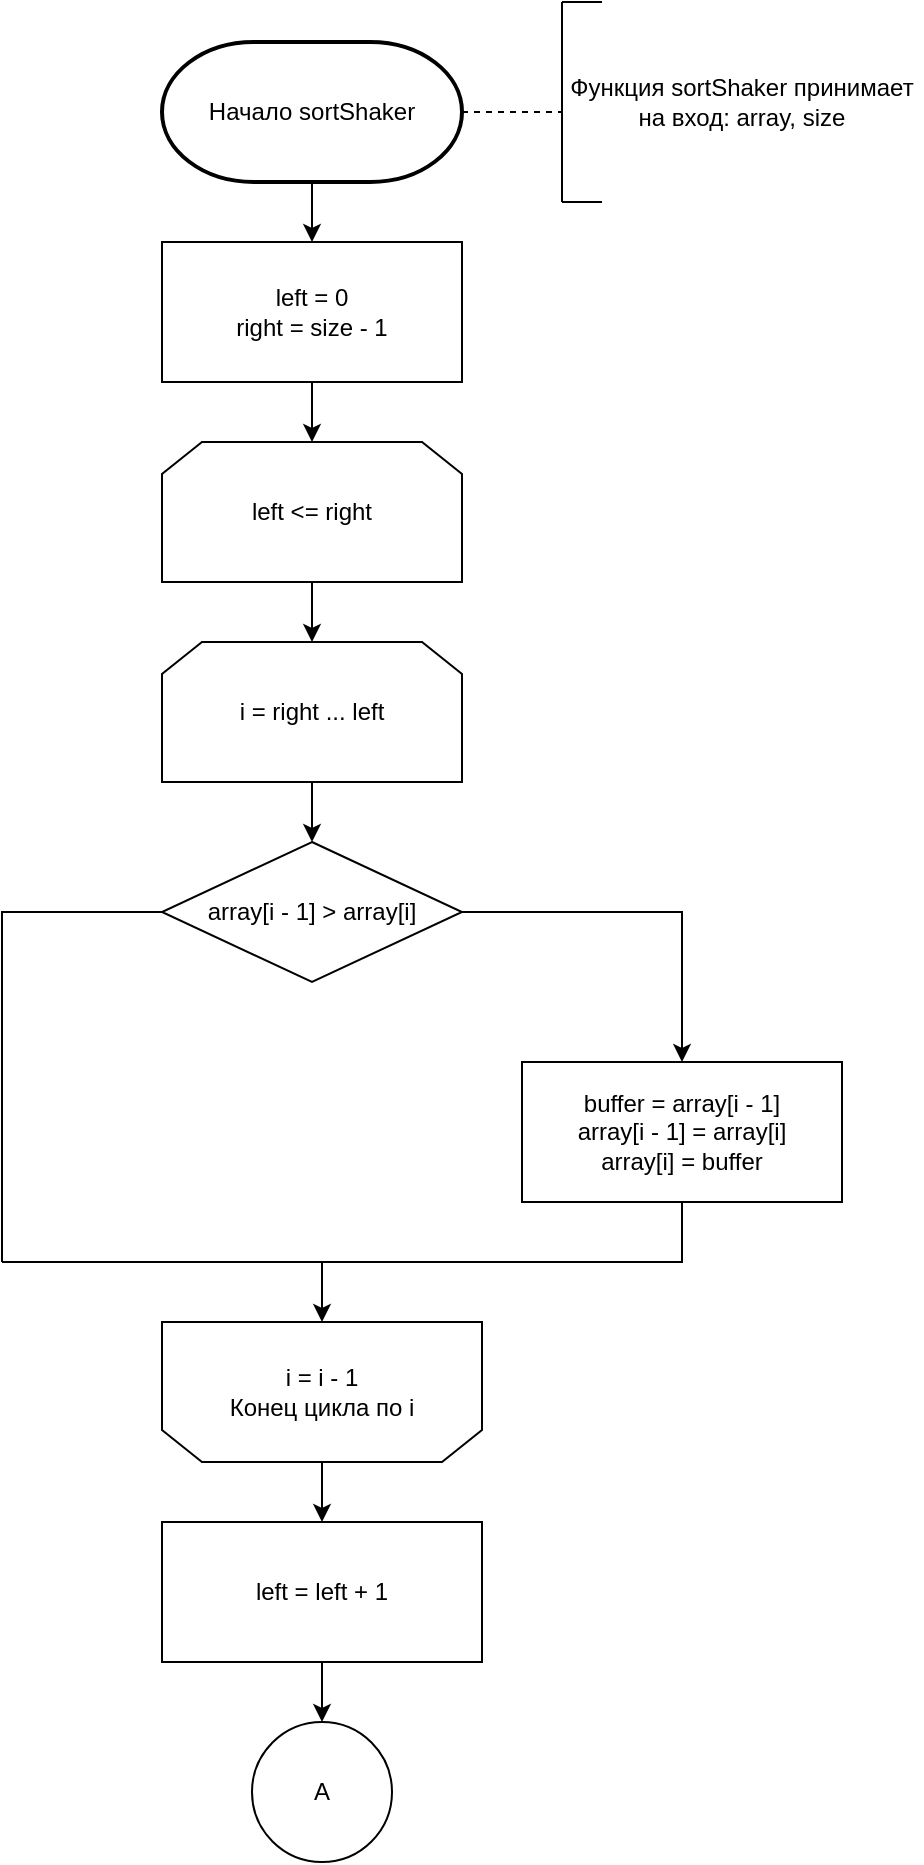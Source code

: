 <mxfile version="13.7.9" type="device"><diagram id="7PvyZeAmAlF48cNpB1qP" name="Page-1"><mxGraphModel dx="1730" dy="12197" grid="1" gridSize="10" guides="1" tooltips="1" connect="1" arrows="1" fold="1" page="1" pageScale="1" pageWidth="1827" pageHeight="11169" background="#ffffff" math="0" shadow="0"><root><mxCell id="0"/><mxCell id="1" parent="0"/><mxCell id="wm74K7i4uanEtYcJZgVq-1" value="Начало sortShaker" style="strokeWidth=2;html=1;shape=mxgraph.flowchart.terminator;whiteSpace=wrap;" parent="1" vertex="1"><mxGeometry x="120" y="-2180" width="150" height="70" as="geometry"/></mxCell><mxCell id="wm74K7i4uanEtYcJZgVq-2" value="" style="endArrow=none;dashed=1;html=1;exitX=1;exitY=0.5;exitDx=0;exitDy=0;exitPerimeter=0;" parent="1" source="wm74K7i4uanEtYcJZgVq-1" edge="1"><mxGeometry width="50" height="50" relative="1" as="geometry"><mxPoint x="430" y="-2070" as="sourcePoint"/><mxPoint x="320" y="-2145" as="targetPoint"/></mxGeometry></mxCell><mxCell id="wm74K7i4uanEtYcJZgVq-3" value="" style="endArrow=none;html=1;" parent="1" edge="1"><mxGeometry width="50" height="50" relative="1" as="geometry"><mxPoint x="320" y="-2100" as="sourcePoint"/><mxPoint x="320" y="-2200" as="targetPoint"/></mxGeometry></mxCell><mxCell id="wm74K7i4uanEtYcJZgVq-4" value="" style="endArrow=none;html=1;" parent="1" edge="1"><mxGeometry width="50" height="50" relative="1" as="geometry"><mxPoint x="320" y="-2200" as="sourcePoint"/><mxPoint x="340" y="-2200" as="targetPoint"/></mxGeometry></mxCell><mxCell id="wm74K7i4uanEtYcJZgVq-5" value="" style="endArrow=none;html=1;" parent="1" edge="1"><mxGeometry width="50" height="50" relative="1" as="geometry"><mxPoint x="320" y="-2100" as="sourcePoint"/><mxPoint x="340" y="-2100" as="targetPoint"/></mxGeometry></mxCell><mxCell id="wm74K7i4uanEtYcJZgVq-6" value="Функция sortShaker&amp;nbsp;принимает на вход: array, size" style="text;html=1;strokeColor=none;fillColor=none;align=center;verticalAlign=middle;whiteSpace=wrap;rounded=0;" parent="1" vertex="1"><mxGeometry x="320" y="-2200" width="180" height="100" as="geometry"/></mxCell><mxCell id="wm74K7i4uanEtYcJZgVq-45" value="" style="endArrow=classic;html=1;strokeColor=#000000;exitX=0.5;exitY=1;exitDx=0;exitDy=0;exitPerimeter=0;entryX=0.5;entryY=0;entryDx=0;entryDy=0;" parent="1" source="wm74K7i4uanEtYcJZgVq-1" edge="1"><mxGeometry width="50" height="50" relative="1" as="geometry"><mxPoint x="140" y="-1820" as="sourcePoint"/><mxPoint x="195" y="-2080" as="targetPoint"/></mxGeometry></mxCell><mxCell id="wm74K7i4uanEtYcJZgVq-46" value="" style="endArrow=classic;html=1;strokeColor=#000000;exitX=0.5;exitY=1;exitDx=0;exitDy=0;entryX=0.5;entryY=0;entryDx=0;entryDy=0;" parent="1" edge="1"><mxGeometry width="50" height="50" relative="1" as="geometry"><mxPoint x="195" y="-2010" as="sourcePoint"/><mxPoint x="195" y="-1980" as="targetPoint"/></mxGeometry></mxCell><mxCell id="wm74K7i4uanEtYcJZgVq-48" value="" style="endArrow=classic;html=1;strokeColor=#000000;exitX=0.5;exitY=1;exitDx=0;exitDy=0;entryX=0.5;entryY=0;entryDx=0;entryDy=0;" parent="1" edge="1"><mxGeometry width="50" height="50" relative="1" as="geometry"><mxPoint x="195" y="-1910" as="sourcePoint"/><mxPoint x="195" y="-1880" as="targetPoint"/></mxGeometry></mxCell><mxCell id="wm74K7i4uanEtYcJZgVq-50" value="" style="endArrow=classic;html=1;strokeColor=#000000;exitX=0.5;exitY=1;exitDx=0;exitDy=0;entryX=0.5;entryY=0;entryDx=0;entryDy=0;" parent="1" edge="1"><mxGeometry width="50" height="50" relative="1" as="geometry"><mxPoint x="195" y="-1810" as="sourcePoint"/><mxPoint x="195" y="-1780" as="targetPoint"/></mxGeometry></mxCell><mxCell id="wm74K7i4uanEtYcJZgVq-73" value="left = 0&lt;br&gt;right = size - 1" style="rounded=0;whiteSpace=wrap;html=1;shadow=0;sketch=0;strokeColor=#000000;" parent="1" vertex="1"><mxGeometry x="120" y="-2080" width="150" height="70" as="geometry"/></mxCell><mxCell id="wm74K7i4uanEtYcJZgVq-74" value="left &amp;lt;= right" style="shape=loopLimit;whiteSpace=wrap;html=1;shadow=0;sketch=0;strokeColor=#000000;" parent="1" vertex="1"><mxGeometry x="120" y="-1980" width="150" height="70" as="geometry"/></mxCell><mxCell id="wm74K7i4uanEtYcJZgVq-75" value="i = right ... left" style="shape=loopLimit;whiteSpace=wrap;html=1;shadow=0;sketch=0;strokeColor=#000000;" parent="1" vertex="1"><mxGeometry x="120" y="-1880" width="150" height="70" as="geometry"/></mxCell><mxCell id="wm74K7i4uanEtYcJZgVq-76" value="array[i - 1] &amp;gt; array[i]" style="rhombus;whiteSpace=wrap;html=1;shadow=0;sketch=0;strokeColor=#000000;fillColor=#ffffff;" parent="1" vertex="1"><mxGeometry x="120" y="-1780" width="150" height="70" as="geometry"/></mxCell><mxCell id="wm74K7i4uanEtYcJZgVq-77" value="" style="endArrow=classic;html=1;strokeColor=#000000;exitX=1;exitY=0.5;exitDx=0;exitDy=0;rounded=0;" parent="1" source="wm74K7i4uanEtYcJZgVq-76" edge="1"><mxGeometry width="50" height="50" relative="1" as="geometry"><mxPoint x="300" y="-1660" as="sourcePoint"/><mxPoint x="380" y="-1670" as="targetPoint"/><Array as="points"><mxPoint x="380" y="-1745"/></Array></mxGeometry></mxCell><mxCell id="wm74K7i4uanEtYcJZgVq-78" value="buffer = array[i - 1]&lt;br&gt;array[i - 1] = array[i]&lt;br&gt;array[i] = buffer" style="rounded=0;whiteSpace=wrap;html=1;shadow=0;sketch=0;strokeColor=#000000;" parent="1" vertex="1"><mxGeometry x="300" y="-1670" width="160" height="70" as="geometry"/></mxCell><mxCell id="wm74K7i4uanEtYcJZgVq-79" value="" style="endArrow=none;html=1;strokeColor=#000000;entryX=0;entryY=0.5;entryDx=0;entryDy=0;rounded=0;" parent="1" target="wm74K7i4uanEtYcJZgVq-76" edge="1"><mxGeometry width="50" height="50" relative="1" as="geometry"><mxPoint x="40" y="-1570" as="sourcePoint"/><mxPoint x="120" y="-1650" as="targetPoint"/><Array as="points"><mxPoint x="40" y="-1745"/></Array></mxGeometry></mxCell><mxCell id="wm74K7i4uanEtYcJZgVq-80" value="" style="endArrow=none;html=1;strokeColor=#000000;entryX=0.5;entryY=1;entryDx=0;entryDy=0;rounded=0;" parent="1" target="wm74K7i4uanEtYcJZgVq-78" edge="1"><mxGeometry width="50" height="50" relative="1" as="geometry"><mxPoint x="40" y="-1570" as="sourcePoint"/><mxPoint x="430" y="-1540" as="targetPoint"/><Array as="points"><mxPoint x="380" y="-1570"/></Array></mxGeometry></mxCell><mxCell id="wm74K7i4uanEtYcJZgVq-81" value="" style="endArrow=classic;html=1;strokeColor=#000000;" parent="1" edge="1"><mxGeometry width="50" height="50" relative="1" as="geometry"><mxPoint x="200" y="-1570" as="sourcePoint"/><mxPoint x="200" y="-1540" as="targetPoint"/></mxGeometry></mxCell><mxCell id="wm74K7i4uanEtYcJZgVq-82" value="j = 0, 1 ... n - i - 1" style="shape=loopLimit;whiteSpace=wrap;html=1;shadow=0;sketch=0;strokeColor=#000000;rotation=-180;size=20;" parent="1" vertex="1"><mxGeometry x="120" y="-1540" width="160" height="70" as="geometry"/></mxCell><mxCell id="wm74K7i4uanEtYcJZgVq-83" value="i = i - 1&lt;br&gt;Конец цикла по i" style="text;html=1;align=center;verticalAlign=middle;whiteSpace=wrap;rounded=0;shadow=0;sketch=0;fillColor=#ffffff;" parent="1" vertex="1"><mxGeometry x="140" y="-1515" width="120" height="20" as="geometry"/></mxCell><mxCell id="wm74K7i4uanEtYcJZgVq-116" value="left = left + 1" style="rounded=0;whiteSpace=wrap;html=1;shadow=0;sketch=0;strokeColor=#000000;" parent="1" vertex="1"><mxGeometry x="120" y="-1440" width="160" height="70" as="geometry"/></mxCell><mxCell id="wm74K7i4uanEtYcJZgVq-117" value="" style="endArrow=classic;html=1;strokeColor=#000000;exitX=0.5;exitY=0;exitDx=0;exitDy=0;entryX=0.5;entryY=0;entryDx=0;entryDy=0;" parent="1" source="wm74K7i4uanEtYcJZgVq-82" target="wm74K7i4uanEtYcJZgVq-116" edge="1"><mxGeometry width="50" height="50" relative="1" as="geometry"><mxPoint x="330" y="-1300" as="sourcePoint"/><mxPoint x="380" y="-1350" as="targetPoint"/></mxGeometry></mxCell><mxCell id="wm74K7i4uanEtYcJZgVq-128" value="" style="endArrow=classic;html=1;strokeColor=#000000;exitX=0.5;exitY=1;exitDx=0;exitDy=0;entryX=0.5;entryY=0;entryDx=0;entryDy=0;" parent="1" source="wm74K7i4uanEtYcJZgVq-116" edge="1"><mxGeometry width="50" height="50" relative="1" as="geometry"><mxPoint x="360" y="-1230" as="sourcePoint"/><mxPoint x="200" y="-1340" as="targetPoint"/></mxGeometry></mxCell><mxCell id="oCGyLH79p3oC9tUCWiwY-21" value="A" style="ellipse;whiteSpace=wrap;html=1;aspect=fixed;" vertex="1" parent="1"><mxGeometry x="165" y="-1340" width="70" height="70" as="geometry"/></mxCell></root></mxGraphModel></diagram></mxfile>